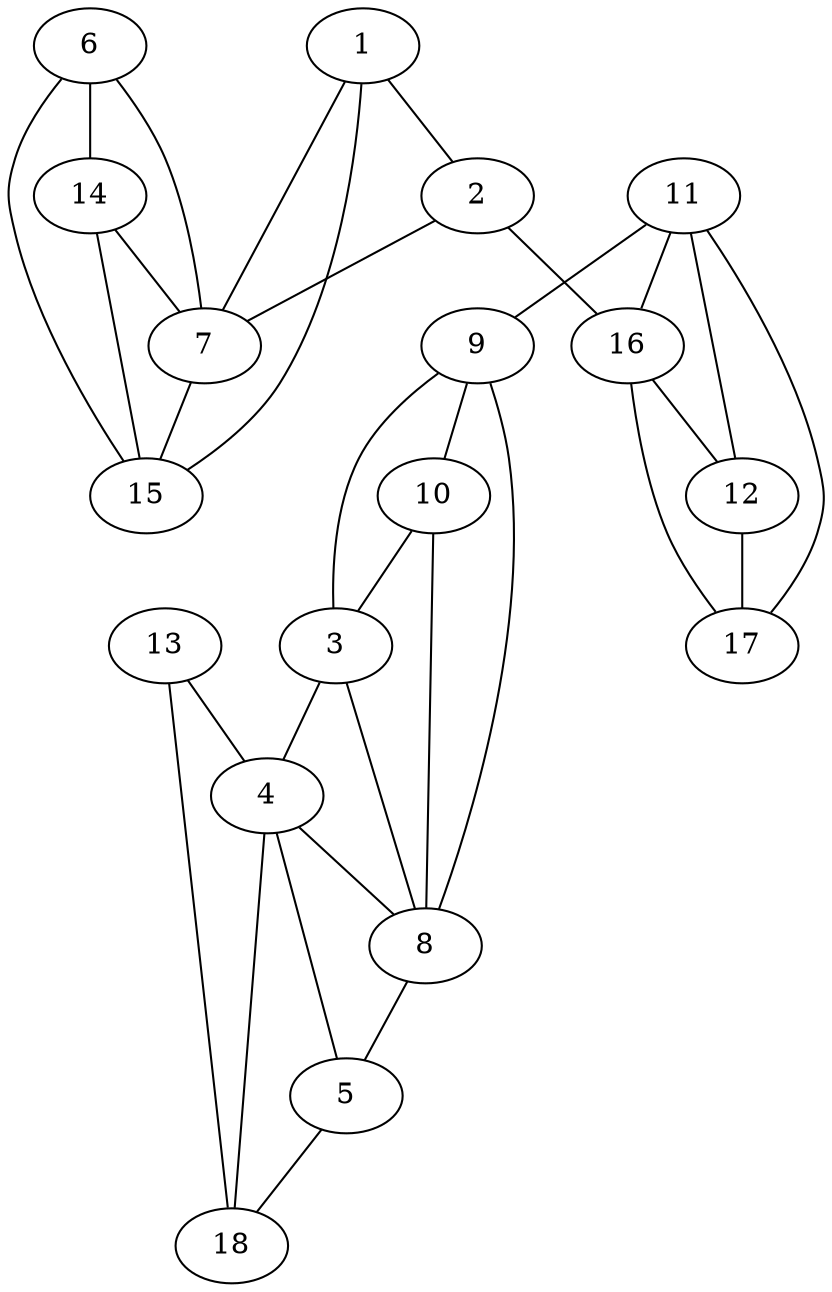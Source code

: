 graph pdb2cpl {
	1	 [aaLength=5,
		sequence=FADKV,
		type=0];
	2	 [aaLength=12,
		sequence=PKTAENFRALST,
		type=0];
	1 -- 2	 [distance0="5.0",
		frequency=1,
		type0=1];
	7	 [aaLength=9,
		sequence=PLGRVSFEL,
		type=1];
	1 -- 7	 [distance0="9.0",
		frequency=1,
		type0=2];
	15	 [aaLength=4,
		sequence=VDGE,
		type=2];
	1 -- 15	 [distance0="13.0",
		frequency=1,
		type0=3];
	2 -- 7	 [distance0="14.0",
		frequency=1,
		type0=3];
	16	 [aaLength=4,
		sequence=GEKG,
		type=2];
	2 -- 16	 [distance0="12.0",
		distance1="0.0",
		frequency=2,
		type0=2,
		type1=5];
	3	 [aaLength=5,
		sequence=TEWLD,
		type=0];
	4	 [aaLength=8,
		sequence=GMNIVEAM,
		type=0];
	3 -- 4	 [distance0="16.0",
		frequency=1,
		type0=3];
	8	 [aaLength=8,
		sequence=VVFGKVKE,
		type=1];
	3 -- 8	 [distance0="8.0",
		distance1="0.0",
		frequency=2,
		type0=1,
		type1=4];
	5	 [aaLength=4,
		sequence=ERFG,
		type=0];
	4 -- 5	 [distance0="8.0",
		distance1="0.0",
		frequency=2,
		type0=1,
		type1=5];
	4 -- 8	 [distance0="8.0",
		frequency=1,
		type0=2];
	18	 [aaLength=4,
		sequence=SRNG,
		type=2];
	4 -- 18	 [distance0="12.0",
		frequency=1,
		type0=3];
	5 -- 18	 [distance0="4.0",
		distance1="0.0",
		frequency=2,
		type0=1,
		type1=5];
	6	 [aaLength=8,
		sequence=PTVFFDIA,
		type=1];
	6 -- 7	 [distance0="12.0",
		frequency=1,
		type0=3];
	14	 [aaLength=8,
		sequence=PTVFFDIA,
		type=1];
	6 -- 14	 [distance0="0.0",
		distance1="0.0",
		frequency=2,
		type0=1,
		type1=5];
	6 -- 15	 [distance0="8.0",
		frequency=1,
		type0=2];
	7 -- 15	 [distance0="4.0",
		frequency=1,
		type0=1];
	8 -- 5	 [distance0="16.0",
		frequency=1,
		type0=3];
	9	 [aaLength=6,
		sequence=GILSMA,
		type=1];
	9 -- 3	 [distance0="23.0",
		frequency=1,
		type0=2];
	9 -- 8	 [distance0="31.0",
		frequency=1,
		type0=3];
	10	 [aaLength=6,
		sequence=QFFICT,
		type=1];
	9 -- 10	 [distance0="15.0",
		distance1="0.0",
		frequency=2,
		type0=1,
		type1=4];
	10 -- 3	 [distance0="8.0",
		distance1="0.0",
		frequency=2,
		type0=1,
		type1=4];
	10 -- 8	 [distance0="16.0",
		frequency=1,
		type0=3];
	11	 [aaLength=4,
		sequence=MCQG,
		type=1];
	12	 [aaLength=7,
		sequence=GSCFHRI,
		type=1];
	11 -- 12	 [distance0="11.0",
		frequency=1,
		type0=2];
	11 -- 9	 [distance0="0.0",
		frequency=1,
		type0=4];
	11 -- 16	 [distance0="19.0",
		frequency=1,
		type0=3];
	17	 [aaLength=4,
		sequence=IPGF,
		type=2];
	11 -- 17	 [distance0="4.0",
		frequency=1,
		type0=1];
	12 -- 17	 [distance0="7.0",
		distance1="0.0",
		frequency=2,
		type0=1,
		type1=5];
	13	 [aaLength=10,
		sequence=KITIADCGQL,
		type=1];
	13 -- 4	 [distance0="20.0",
		frequency=1,
		type0=3];
	13 -- 18	 [distance0="8.0",
		frequency=1,
		type0=1];
	14 -- 7	 [distance0="12.0",
		frequency=1,
		type0=3];
	14 -- 15	 [distance0="8.0",
		distance1="0.0",
		frequency=2,
		type0=2,
		type1=5];
	16 -- 12	 [distance0="8.0",
		distance1="0.0",
		frequency=2,
		type0=1,
		type1=4];
	16 -- 17	 [distance0="15.0",
		frequency=1,
		type0=3];
}
